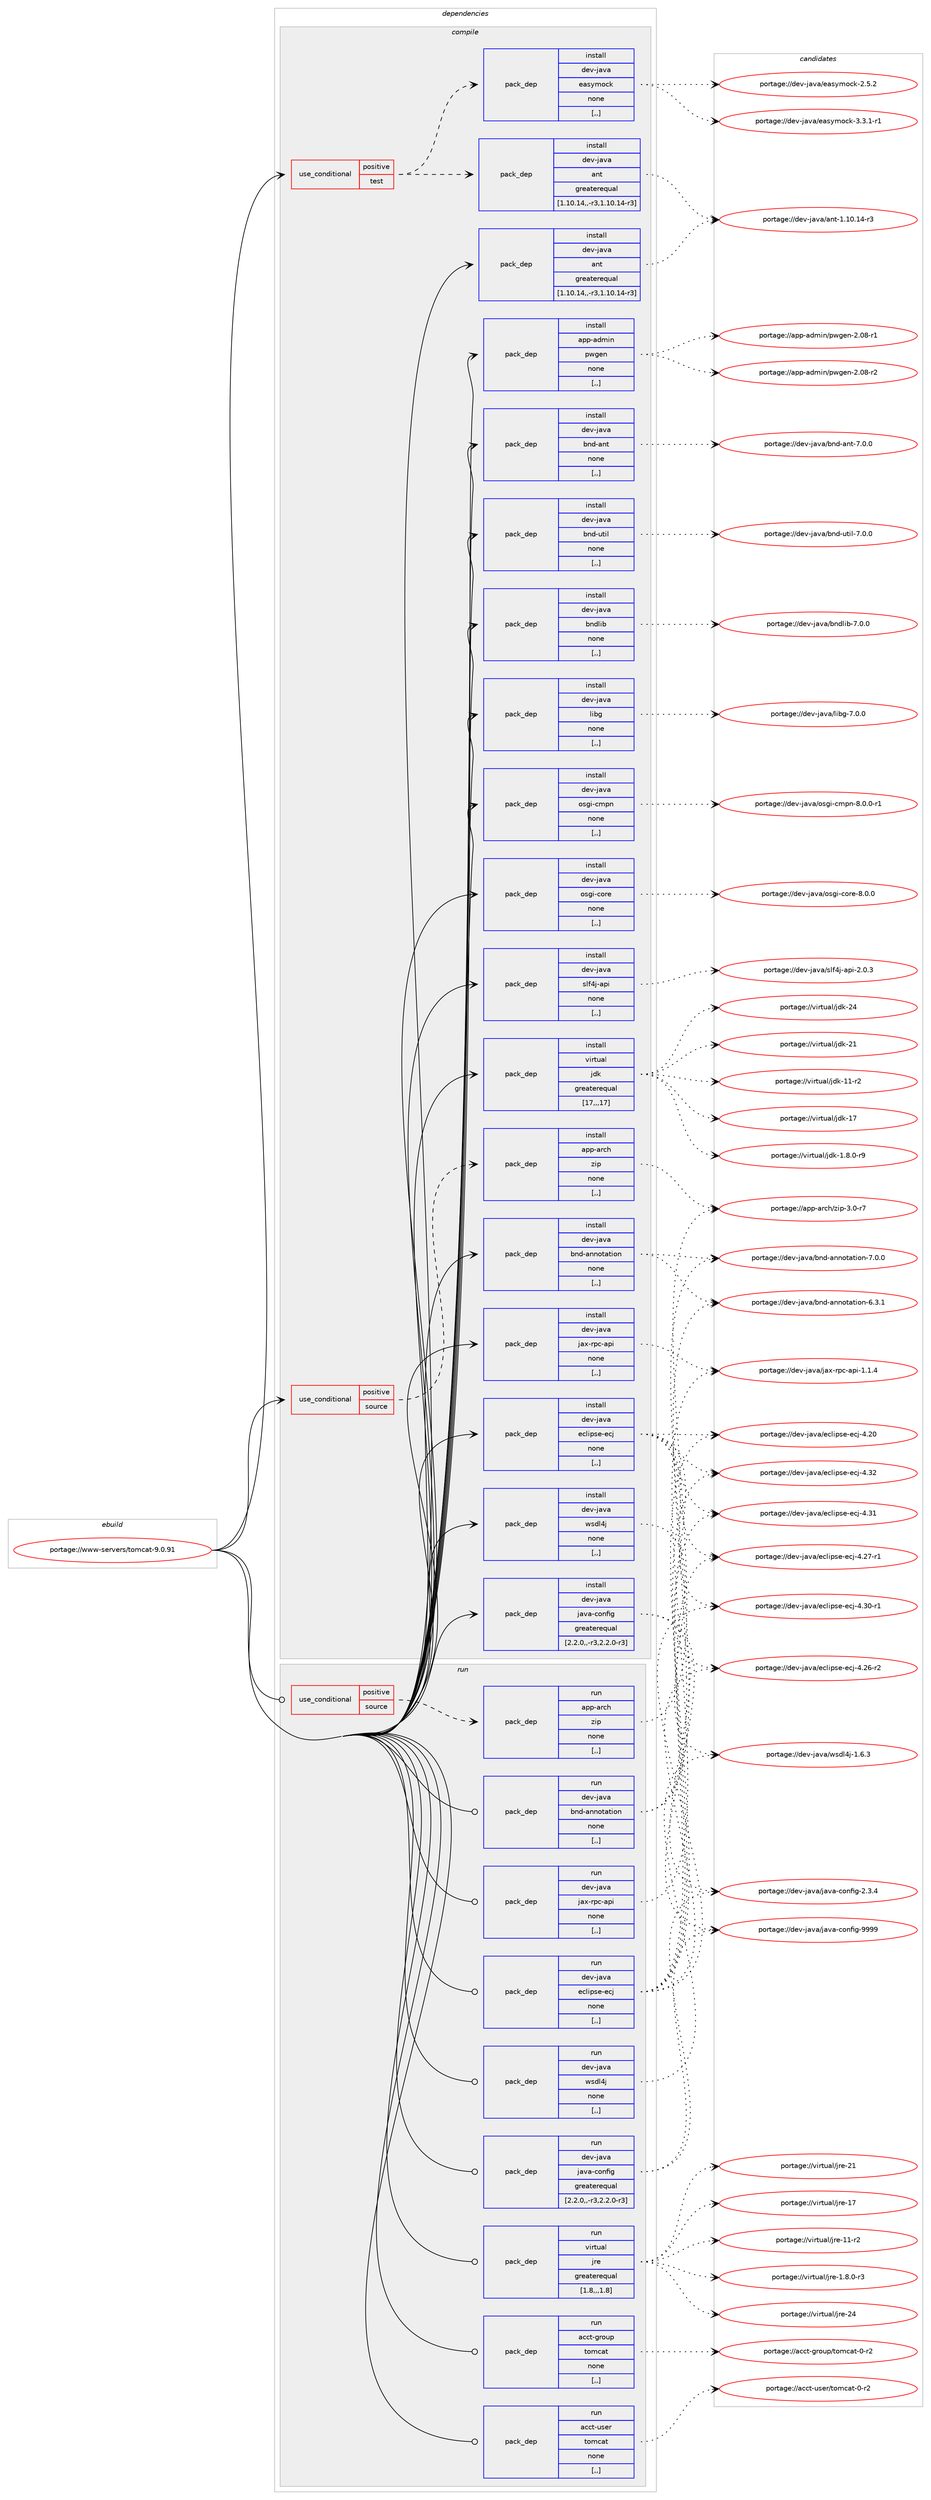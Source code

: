 digraph prolog {

# *************
# Graph options
# *************

newrank=true;
concentrate=true;
compound=true;
graph [rankdir=LR,fontname=Helvetica,fontsize=10,ranksep=1.5];#, ranksep=2.5, nodesep=0.2];
edge  [arrowhead=vee];
node  [fontname=Helvetica,fontsize=10];

# **********
# The ebuild
# **********

subgraph cluster_leftcol {
color=gray;
label=<<i>ebuild</i>>;
id [label="portage://www-servers/tomcat-9.0.91", color=red, width=4, href="../www-servers/tomcat-9.0.91.svg"];
}

# ****************
# The dependencies
# ****************

subgraph cluster_midcol {
color=gray;
label=<<i>dependencies</i>>;
subgraph cluster_compile {
fillcolor="#eeeeee";
style=filled;
label=<<i>compile</i>>;
subgraph cond121097 {
dependency454330 [label=<<TABLE BORDER="0" CELLBORDER="1" CELLSPACING="0" CELLPADDING="4"><TR><TD ROWSPAN="3" CELLPADDING="10">use_conditional</TD></TR><TR><TD>positive</TD></TR><TR><TD>source</TD></TR></TABLE>>, shape=none, color=red];
subgraph pack329856 {
dependency454331 [label=<<TABLE BORDER="0" CELLBORDER="1" CELLSPACING="0" CELLPADDING="4" WIDTH="220"><TR><TD ROWSPAN="6" CELLPADDING="30">pack_dep</TD></TR><TR><TD WIDTH="110">install</TD></TR><TR><TD>app-arch</TD></TR><TR><TD>zip</TD></TR><TR><TD>none</TD></TR><TR><TD>[,,]</TD></TR></TABLE>>, shape=none, color=blue];
}
dependency454330:e -> dependency454331:w [weight=20,style="dashed",arrowhead="vee"];
}
id:e -> dependency454330:w [weight=20,style="solid",arrowhead="vee"];
subgraph cond121098 {
dependency454332 [label=<<TABLE BORDER="0" CELLBORDER="1" CELLSPACING="0" CELLPADDING="4"><TR><TD ROWSPAN="3" CELLPADDING="10">use_conditional</TD></TR><TR><TD>positive</TD></TR><TR><TD>test</TD></TR></TABLE>>, shape=none, color=red];
subgraph pack329857 {
dependency454333 [label=<<TABLE BORDER="0" CELLBORDER="1" CELLSPACING="0" CELLPADDING="4" WIDTH="220"><TR><TD ROWSPAN="6" CELLPADDING="30">pack_dep</TD></TR><TR><TD WIDTH="110">install</TD></TR><TR><TD>dev-java</TD></TR><TR><TD>ant</TD></TR><TR><TD>greaterequal</TD></TR><TR><TD>[1.10.14,,-r3,1.10.14-r3]</TD></TR></TABLE>>, shape=none, color=blue];
}
dependency454332:e -> dependency454333:w [weight=20,style="dashed",arrowhead="vee"];
subgraph pack329858 {
dependency454334 [label=<<TABLE BORDER="0" CELLBORDER="1" CELLSPACING="0" CELLPADDING="4" WIDTH="220"><TR><TD ROWSPAN="6" CELLPADDING="30">pack_dep</TD></TR><TR><TD WIDTH="110">install</TD></TR><TR><TD>dev-java</TD></TR><TR><TD>easymock</TD></TR><TR><TD>none</TD></TR><TR><TD>[,,]</TD></TR></TABLE>>, shape=none, color=blue];
}
dependency454332:e -> dependency454334:w [weight=20,style="dashed",arrowhead="vee"];
}
id:e -> dependency454332:w [weight=20,style="solid",arrowhead="vee"];
subgraph pack329859 {
dependency454335 [label=<<TABLE BORDER="0" CELLBORDER="1" CELLSPACING="0" CELLPADDING="4" WIDTH="220"><TR><TD ROWSPAN="6" CELLPADDING="30">pack_dep</TD></TR><TR><TD WIDTH="110">install</TD></TR><TR><TD>app-admin</TD></TR><TR><TD>pwgen</TD></TR><TR><TD>none</TD></TR><TR><TD>[,,]</TD></TR></TABLE>>, shape=none, color=blue];
}
id:e -> dependency454335:w [weight=20,style="solid",arrowhead="vee"];
subgraph pack329860 {
dependency454336 [label=<<TABLE BORDER="0" CELLBORDER="1" CELLSPACING="0" CELLPADDING="4" WIDTH="220"><TR><TD ROWSPAN="6" CELLPADDING="30">pack_dep</TD></TR><TR><TD WIDTH="110">install</TD></TR><TR><TD>dev-java</TD></TR><TR><TD>ant</TD></TR><TR><TD>greaterequal</TD></TR><TR><TD>[1.10.14,,-r3,1.10.14-r3]</TD></TR></TABLE>>, shape=none, color=blue];
}
id:e -> dependency454336:w [weight=20,style="solid",arrowhead="vee"];
subgraph pack329861 {
dependency454337 [label=<<TABLE BORDER="0" CELLBORDER="1" CELLSPACING="0" CELLPADDING="4" WIDTH="220"><TR><TD ROWSPAN="6" CELLPADDING="30">pack_dep</TD></TR><TR><TD WIDTH="110">install</TD></TR><TR><TD>dev-java</TD></TR><TR><TD>bnd-annotation</TD></TR><TR><TD>none</TD></TR><TR><TD>[,,]</TD></TR></TABLE>>, shape=none, color=blue];
}
id:e -> dependency454337:w [weight=20,style="solid",arrowhead="vee"];
subgraph pack329862 {
dependency454338 [label=<<TABLE BORDER="0" CELLBORDER="1" CELLSPACING="0" CELLPADDING="4" WIDTH="220"><TR><TD ROWSPAN="6" CELLPADDING="30">pack_dep</TD></TR><TR><TD WIDTH="110">install</TD></TR><TR><TD>dev-java</TD></TR><TR><TD>bnd-ant</TD></TR><TR><TD>none</TD></TR><TR><TD>[,,]</TD></TR></TABLE>>, shape=none, color=blue];
}
id:e -> dependency454338:w [weight=20,style="solid",arrowhead="vee"];
subgraph pack329863 {
dependency454339 [label=<<TABLE BORDER="0" CELLBORDER="1" CELLSPACING="0" CELLPADDING="4" WIDTH="220"><TR><TD ROWSPAN="6" CELLPADDING="30">pack_dep</TD></TR><TR><TD WIDTH="110">install</TD></TR><TR><TD>dev-java</TD></TR><TR><TD>bnd-util</TD></TR><TR><TD>none</TD></TR><TR><TD>[,,]</TD></TR></TABLE>>, shape=none, color=blue];
}
id:e -> dependency454339:w [weight=20,style="solid",arrowhead="vee"];
subgraph pack329864 {
dependency454340 [label=<<TABLE BORDER="0" CELLBORDER="1" CELLSPACING="0" CELLPADDING="4" WIDTH="220"><TR><TD ROWSPAN="6" CELLPADDING="30">pack_dep</TD></TR><TR><TD WIDTH="110">install</TD></TR><TR><TD>dev-java</TD></TR><TR><TD>bndlib</TD></TR><TR><TD>none</TD></TR><TR><TD>[,,]</TD></TR></TABLE>>, shape=none, color=blue];
}
id:e -> dependency454340:w [weight=20,style="solid",arrowhead="vee"];
subgraph pack329865 {
dependency454341 [label=<<TABLE BORDER="0" CELLBORDER="1" CELLSPACING="0" CELLPADDING="4" WIDTH="220"><TR><TD ROWSPAN="6" CELLPADDING="30">pack_dep</TD></TR><TR><TD WIDTH="110">install</TD></TR><TR><TD>dev-java</TD></TR><TR><TD>eclipse-ecj</TD></TR><TR><TD>none</TD></TR><TR><TD>[,,]</TD></TR></TABLE>>, shape=none, color=blue];
}
id:e -> dependency454341:w [weight=20,style="solid",arrowhead="vee"];
subgraph pack329866 {
dependency454342 [label=<<TABLE BORDER="0" CELLBORDER="1" CELLSPACING="0" CELLPADDING="4" WIDTH="220"><TR><TD ROWSPAN="6" CELLPADDING="30">pack_dep</TD></TR><TR><TD WIDTH="110">install</TD></TR><TR><TD>dev-java</TD></TR><TR><TD>java-config</TD></TR><TR><TD>greaterequal</TD></TR><TR><TD>[2.2.0,,-r3,2.2.0-r3]</TD></TR></TABLE>>, shape=none, color=blue];
}
id:e -> dependency454342:w [weight=20,style="solid",arrowhead="vee"];
subgraph pack329867 {
dependency454343 [label=<<TABLE BORDER="0" CELLBORDER="1" CELLSPACING="0" CELLPADDING="4" WIDTH="220"><TR><TD ROWSPAN="6" CELLPADDING="30">pack_dep</TD></TR><TR><TD WIDTH="110">install</TD></TR><TR><TD>dev-java</TD></TR><TR><TD>jax-rpc-api</TD></TR><TR><TD>none</TD></TR><TR><TD>[,,]</TD></TR></TABLE>>, shape=none, color=blue];
}
id:e -> dependency454343:w [weight=20,style="solid",arrowhead="vee"];
subgraph pack329868 {
dependency454344 [label=<<TABLE BORDER="0" CELLBORDER="1" CELLSPACING="0" CELLPADDING="4" WIDTH="220"><TR><TD ROWSPAN="6" CELLPADDING="30">pack_dep</TD></TR><TR><TD WIDTH="110">install</TD></TR><TR><TD>dev-java</TD></TR><TR><TD>libg</TD></TR><TR><TD>none</TD></TR><TR><TD>[,,]</TD></TR></TABLE>>, shape=none, color=blue];
}
id:e -> dependency454344:w [weight=20,style="solid",arrowhead="vee"];
subgraph pack329869 {
dependency454345 [label=<<TABLE BORDER="0" CELLBORDER="1" CELLSPACING="0" CELLPADDING="4" WIDTH="220"><TR><TD ROWSPAN="6" CELLPADDING="30">pack_dep</TD></TR><TR><TD WIDTH="110">install</TD></TR><TR><TD>dev-java</TD></TR><TR><TD>osgi-cmpn</TD></TR><TR><TD>none</TD></TR><TR><TD>[,,]</TD></TR></TABLE>>, shape=none, color=blue];
}
id:e -> dependency454345:w [weight=20,style="solid",arrowhead="vee"];
subgraph pack329870 {
dependency454346 [label=<<TABLE BORDER="0" CELLBORDER="1" CELLSPACING="0" CELLPADDING="4" WIDTH="220"><TR><TD ROWSPAN="6" CELLPADDING="30">pack_dep</TD></TR><TR><TD WIDTH="110">install</TD></TR><TR><TD>dev-java</TD></TR><TR><TD>osgi-core</TD></TR><TR><TD>none</TD></TR><TR><TD>[,,]</TD></TR></TABLE>>, shape=none, color=blue];
}
id:e -> dependency454346:w [weight=20,style="solid",arrowhead="vee"];
subgraph pack329871 {
dependency454347 [label=<<TABLE BORDER="0" CELLBORDER="1" CELLSPACING="0" CELLPADDING="4" WIDTH="220"><TR><TD ROWSPAN="6" CELLPADDING="30">pack_dep</TD></TR><TR><TD WIDTH="110">install</TD></TR><TR><TD>dev-java</TD></TR><TR><TD>slf4j-api</TD></TR><TR><TD>none</TD></TR><TR><TD>[,,]</TD></TR></TABLE>>, shape=none, color=blue];
}
id:e -> dependency454347:w [weight=20,style="solid",arrowhead="vee"];
subgraph pack329872 {
dependency454348 [label=<<TABLE BORDER="0" CELLBORDER="1" CELLSPACING="0" CELLPADDING="4" WIDTH="220"><TR><TD ROWSPAN="6" CELLPADDING="30">pack_dep</TD></TR><TR><TD WIDTH="110">install</TD></TR><TR><TD>dev-java</TD></TR><TR><TD>wsdl4j</TD></TR><TR><TD>none</TD></TR><TR><TD>[,,]</TD></TR></TABLE>>, shape=none, color=blue];
}
id:e -> dependency454348:w [weight=20,style="solid",arrowhead="vee"];
subgraph pack329873 {
dependency454349 [label=<<TABLE BORDER="0" CELLBORDER="1" CELLSPACING="0" CELLPADDING="4" WIDTH="220"><TR><TD ROWSPAN="6" CELLPADDING="30">pack_dep</TD></TR><TR><TD WIDTH="110">install</TD></TR><TR><TD>virtual</TD></TR><TR><TD>jdk</TD></TR><TR><TD>greaterequal</TD></TR><TR><TD>[17,,,17]</TD></TR></TABLE>>, shape=none, color=blue];
}
id:e -> dependency454349:w [weight=20,style="solid",arrowhead="vee"];
}
subgraph cluster_compileandrun {
fillcolor="#eeeeee";
style=filled;
label=<<i>compile and run</i>>;
}
subgraph cluster_run {
fillcolor="#eeeeee";
style=filled;
label=<<i>run</i>>;
subgraph cond121099 {
dependency454350 [label=<<TABLE BORDER="0" CELLBORDER="1" CELLSPACING="0" CELLPADDING="4"><TR><TD ROWSPAN="3" CELLPADDING="10">use_conditional</TD></TR><TR><TD>positive</TD></TR><TR><TD>source</TD></TR></TABLE>>, shape=none, color=red];
subgraph pack329874 {
dependency454351 [label=<<TABLE BORDER="0" CELLBORDER="1" CELLSPACING="0" CELLPADDING="4" WIDTH="220"><TR><TD ROWSPAN="6" CELLPADDING="30">pack_dep</TD></TR><TR><TD WIDTH="110">run</TD></TR><TR><TD>app-arch</TD></TR><TR><TD>zip</TD></TR><TR><TD>none</TD></TR><TR><TD>[,,]</TD></TR></TABLE>>, shape=none, color=blue];
}
dependency454350:e -> dependency454351:w [weight=20,style="dashed",arrowhead="vee"];
}
id:e -> dependency454350:w [weight=20,style="solid",arrowhead="odot"];
subgraph pack329875 {
dependency454352 [label=<<TABLE BORDER="0" CELLBORDER="1" CELLSPACING="0" CELLPADDING="4" WIDTH="220"><TR><TD ROWSPAN="6" CELLPADDING="30">pack_dep</TD></TR><TR><TD WIDTH="110">run</TD></TR><TR><TD>acct-group</TD></TR><TR><TD>tomcat</TD></TR><TR><TD>none</TD></TR><TR><TD>[,,]</TD></TR></TABLE>>, shape=none, color=blue];
}
id:e -> dependency454352:w [weight=20,style="solid",arrowhead="odot"];
subgraph pack329876 {
dependency454353 [label=<<TABLE BORDER="0" CELLBORDER="1" CELLSPACING="0" CELLPADDING="4" WIDTH="220"><TR><TD ROWSPAN="6" CELLPADDING="30">pack_dep</TD></TR><TR><TD WIDTH="110">run</TD></TR><TR><TD>acct-user</TD></TR><TR><TD>tomcat</TD></TR><TR><TD>none</TD></TR><TR><TD>[,,]</TD></TR></TABLE>>, shape=none, color=blue];
}
id:e -> dependency454353:w [weight=20,style="solid",arrowhead="odot"];
subgraph pack329877 {
dependency454354 [label=<<TABLE BORDER="0" CELLBORDER="1" CELLSPACING="0" CELLPADDING="4" WIDTH="220"><TR><TD ROWSPAN="6" CELLPADDING="30">pack_dep</TD></TR><TR><TD WIDTH="110">run</TD></TR><TR><TD>dev-java</TD></TR><TR><TD>bnd-annotation</TD></TR><TR><TD>none</TD></TR><TR><TD>[,,]</TD></TR></TABLE>>, shape=none, color=blue];
}
id:e -> dependency454354:w [weight=20,style="solid",arrowhead="odot"];
subgraph pack329878 {
dependency454355 [label=<<TABLE BORDER="0" CELLBORDER="1" CELLSPACING="0" CELLPADDING="4" WIDTH="220"><TR><TD ROWSPAN="6" CELLPADDING="30">pack_dep</TD></TR><TR><TD WIDTH="110">run</TD></TR><TR><TD>dev-java</TD></TR><TR><TD>eclipse-ecj</TD></TR><TR><TD>none</TD></TR><TR><TD>[,,]</TD></TR></TABLE>>, shape=none, color=blue];
}
id:e -> dependency454355:w [weight=20,style="solid",arrowhead="odot"];
subgraph pack329879 {
dependency454356 [label=<<TABLE BORDER="0" CELLBORDER="1" CELLSPACING="0" CELLPADDING="4" WIDTH="220"><TR><TD ROWSPAN="6" CELLPADDING="30">pack_dep</TD></TR><TR><TD WIDTH="110">run</TD></TR><TR><TD>dev-java</TD></TR><TR><TD>java-config</TD></TR><TR><TD>greaterequal</TD></TR><TR><TD>[2.2.0,,-r3,2.2.0-r3]</TD></TR></TABLE>>, shape=none, color=blue];
}
id:e -> dependency454356:w [weight=20,style="solid",arrowhead="odot"];
subgraph pack329880 {
dependency454357 [label=<<TABLE BORDER="0" CELLBORDER="1" CELLSPACING="0" CELLPADDING="4" WIDTH="220"><TR><TD ROWSPAN="6" CELLPADDING="30">pack_dep</TD></TR><TR><TD WIDTH="110">run</TD></TR><TR><TD>dev-java</TD></TR><TR><TD>jax-rpc-api</TD></TR><TR><TD>none</TD></TR><TR><TD>[,,]</TD></TR></TABLE>>, shape=none, color=blue];
}
id:e -> dependency454357:w [weight=20,style="solid",arrowhead="odot"];
subgraph pack329881 {
dependency454358 [label=<<TABLE BORDER="0" CELLBORDER="1" CELLSPACING="0" CELLPADDING="4" WIDTH="220"><TR><TD ROWSPAN="6" CELLPADDING="30">pack_dep</TD></TR><TR><TD WIDTH="110">run</TD></TR><TR><TD>dev-java</TD></TR><TR><TD>wsdl4j</TD></TR><TR><TD>none</TD></TR><TR><TD>[,,]</TD></TR></TABLE>>, shape=none, color=blue];
}
id:e -> dependency454358:w [weight=20,style="solid",arrowhead="odot"];
subgraph pack329882 {
dependency454359 [label=<<TABLE BORDER="0" CELLBORDER="1" CELLSPACING="0" CELLPADDING="4" WIDTH="220"><TR><TD ROWSPAN="6" CELLPADDING="30">pack_dep</TD></TR><TR><TD WIDTH="110">run</TD></TR><TR><TD>virtual</TD></TR><TR><TD>jre</TD></TR><TR><TD>greaterequal</TD></TR><TR><TD>[1.8,,,1.8]</TD></TR></TABLE>>, shape=none, color=blue];
}
id:e -> dependency454359:w [weight=20,style="solid",arrowhead="odot"];
}
}

# **************
# The candidates
# **************

subgraph cluster_choices {
rank=same;
color=gray;
label=<<i>candidates</i>>;

subgraph choice329856 {
color=black;
nodesep=1;
choice9711211245971149910447122105112455146484511455 [label="portage://app-arch/zip-3.0-r7", color=red, width=4,href="../app-arch/zip-3.0-r7.svg"];
dependency454331:e -> choice9711211245971149910447122105112455146484511455:w [style=dotted,weight="100"];
}
subgraph choice329857 {
color=black;
nodesep=1;
choice100101118451069711897479711011645494649484649524511451 [label="portage://dev-java/ant-1.10.14-r3", color=red, width=4,href="../dev-java/ant-1.10.14-r3.svg"];
dependency454333:e -> choice100101118451069711897479711011645494649484649524511451:w [style=dotted,weight="100"];
}
subgraph choice329858 {
color=black;
nodesep=1;
choice1001011184510697118974710197115121109111991074551465146494511449 [label="portage://dev-java/easymock-3.3.1-r1", color=red, width=4,href="../dev-java/easymock-3.3.1-r1.svg"];
choice100101118451069711897471019711512110911199107455046534650 [label="portage://dev-java/easymock-2.5.2", color=red, width=4,href="../dev-java/easymock-2.5.2.svg"];
dependency454334:e -> choice1001011184510697118974710197115121109111991074551465146494511449:w [style=dotted,weight="100"];
dependency454334:e -> choice100101118451069711897471019711512110911199107455046534650:w [style=dotted,weight="100"];
}
subgraph choice329859 {
color=black;
nodesep=1;
choice9711211245971001091051104711211910310111045504648564511450 [label="portage://app-admin/pwgen-2.08-r2", color=red, width=4,href="../app-admin/pwgen-2.08-r2.svg"];
choice9711211245971001091051104711211910310111045504648564511449 [label="portage://app-admin/pwgen-2.08-r1", color=red, width=4,href="../app-admin/pwgen-2.08-r1.svg"];
dependency454335:e -> choice9711211245971001091051104711211910310111045504648564511450:w [style=dotted,weight="100"];
dependency454335:e -> choice9711211245971001091051104711211910310111045504648564511449:w [style=dotted,weight="100"];
}
subgraph choice329860 {
color=black;
nodesep=1;
choice100101118451069711897479711011645494649484649524511451 [label="portage://dev-java/ant-1.10.14-r3", color=red, width=4,href="../dev-java/ant-1.10.14-r3.svg"];
dependency454336:e -> choice100101118451069711897479711011645494649484649524511451:w [style=dotted,weight="100"];
}
subgraph choice329861 {
color=black;
nodesep=1;
choice1001011184510697118974798110100459711011011111697116105111110455546484648 [label="portage://dev-java/bnd-annotation-7.0.0", color=red, width=4,href="../dev-java/bnd-annotation-7.0.0.svg"];
choice1001011184510697118974798110100459711011011111697116105111110455446514649 [label="portage://dev-java/bnd-annotation-6.3.1", color=red, width=4,href="../dev-java/bnd-annotation-6.3.1.svg"];
dependency454337:e -> choice1001011184510697118974798110100459711011011111697116105111110455546484648:w [style=dotted,weight="100"];
dependency454337:e -> choice1001011184510697118974798110100459711011011111697116105111110455446514649:w [style=dotted,weight="100"];
}
subgraph choice329862 {
color=black;
nodesep=1;
choice10010111845106971189747981101004597110116455546484648 [label="portage://dev-java/bnd-ant-7.0.0", color=red, width=4,href="../dev-java/bnd-ant-7.0.0.svg"];
dependency454338:e -> choice10010111845106971189747981101004597110116455546484648:w [style=dotted,weight="100"];
}
subgraph choice329863 {
color=black;
nodesep=1;
choice100101118451069711897479811010045117116105108455546484648 [label="portage://dev-java/bnd-util-7.0.0", color=red, width=4,href="../dev-java/bnd-util-7.0.0.svg"];
dependency454339:e -> choice100101118451069711897479811010045117116105108455546484648:w [style=dotted,weight="100"];
}
subgraph choice329864 {
color=black;
nodesep=1;
choice100101118451069711897479811010010810598455546484648 [label="portage://dev-java/bndlib-7.0.0", color=red, width=4,href="../dev-java/bndlib-7.0.0.svg"];
dependency454340:e -> choice100101118451069711897479811010010810598455546484648:w [style=dotted,weight="100"];
}
subgraph choice329865 {
color=black;
nodesep=1;
choice100101118451069711897471019910810511211510145101991064552465150 [label="portage://dev-java/eclipse-ecj-4.32", color=red, width=4,href="../dev-java/eclipse-ecj-4.32.svg"];
choice100101118451069711897471019910810511211510145101991064552465149 [label="portage://dev-java/eclipse-ecj-4.31", color=red, width=4,href="../dev-java/eclipse-ecj-4.31.svg"];
choice1001011184510697118974710199108105112115101451019910645524651484511449 [label="portage://dev-java/eclipse-ecj-4.30-r1", color=red, width=4,href="../dev-java/eclipse-ecj-4.30-r1.svg"];
choice1001011184510697118974710199108105112115101451019910645524650554511449 [label="portage://dev-java/eclipse-ecj-4.27-r1", color=red, width=4,href="../dev-java/eclipse-ecj-4.27-r1.svg"];
choice1001011184510697118974710199108105112115101451019910645524650544511450 [label="portage://dev-java/eclipse-ecj-4.26-r2", color=red, width=4,href="../dev-java/eclipse-ecj-4.26-r2.svg"];
choice100101118451069711897471019910810511211510145101991064552465048 [label="portage://dev-java/eclipse-ecj-4.20", color=red, width=4,href="../dev-java/eclipse-ecj-4.20.svg"];
dependency454341:e -> choice100101118451069711897471019910810511211510145101991064552465150:w [style=dotted,weight="100"];
dependency454341:e -> choice100101118451069711897471019910810511211510145101991064552465149:w [style=dotted,weight="100"];
dependency454341:e -> choice1001011184510697118974710199108105112115101451019910645524651484511449:w [style=dotted,weight="100"];
dependency454341:e -> choice1001011184510697118974710199108105112115101451019910645524650554511449:w [style=dotted,weight="100"];
dependency454341:e -> choice1001011184510697118974710199108105112115101451019910645524650544511450:w [style=dotted,weight="100"];
dependency454341:e -> choice100101118451069711897471019910810511211510145101991064552465048:w [style=dotted,weight="100"];
}
subgraph choice329866 {
color=black;
nodesep=1;
choice10010111845106971189747106971189745991111101021051034557575757 [label="portage://dev-java/java-config-9999", color=red, width=4,href="../dev-java/java-config-9999.svg"];
choice1001011184510697118974710697118974599111110102105103455046514652 [label="portage://dev-java/java-config-2.3.4", color=red, width=4,href="../dev-java/java-config-2.3.4.svg"];
dependency454342:e -> choice10010111845106971189747106971189745991111101021051034557575757:w [style=dotted,weight="100"];
dependency454342:e -> choice1001011184510697118974710697118974599111110102105103455046514652:w [style=dotted,weight="100"];
}
subgraph choice329867 {
color=black;
nodesep=1;
choice100101118451069711897471069712045114112994597112105454946494652 [label="portage://dev-java/jax-rpc-api-1.1.4", color=red, width=4,href="../dev-java/jax-rpc-api-1.1.4.svg"];
dependency454343:e -> choice100101118451069711897471069712045114112994597112105454946494652:w [style=dotted,weight="100"];
}
subgraph choice329868 {
color=black;
nodesep=1;
choice1001011184510697118974710810598103455546484648 [label="portage://dev-java/libg-7.0.0", color=red, width=4,href="../dev-java/libg-7.0.0.svg"];
dependency454344:e -> choice1001011184510697118974710810598103455546484648:w [style=dotted,weight="100"];
}
subgraph choice329869 {
color=black;
nodesep=1;
choice1001011184510697118974711111510310545991091121104556464846484511449 [label="portage://dev-java/osgi-cmpn-8.0.0-r1", color=red, width=4,href="../dev-java/osgi-cmpn-8.0.0-r1.svg"];
dependency454345:e -> choice1001011184510697118974711111510310545991091121104556464846484511449:w [style=dotted,weight="100"];
}
subgraph choice329870 {
color=black;
nodesep=1;
choice100101118451069711897471111151031054599111114101455646484648 [label="portage://dev-java/osgi-core-8.0.0", color=red, width=4,href="../dev-java/osgi-core-8.0.0.svg"];
dependency454346:e -> choice100101118451069711897471111151031054599111114101455646484648:w [style=dotted,weight="100"];
}
subgraph choice329871 {
color=black;
nodesep=1;
choice10010111845106971189747115108102521064597112105455046484651 [label="portage://dev-java/slf4j-api-2.0.3", color=red, width=4,href="../dev-java/slf4j-api-2.0.3.svg"];
dependency454347:e -> choice10010111845106971189747115108102521064597112105455046484651:w [style=dotted,weight="100"];
}
subgraph choice329872 {
color=black;
nodesep=1;
choice1001011184510697118974711911510010852106454946544651 [label="portage://dev-java/wsdl4j-1.6.3", color=red, width=4,href="../dev-java/wsdl4j-1.6.3.svg"];
dependency454348:e -> choice1001011184510697118974711911510010852106454946544651:w [style=dotted,weight="100"];
}
subgraph choice329873 {
color=black;
nodesep=1;
choice1181051141161179710847106100107455052 [label="portage://virtual/jdk-24", color=red, width=4,href="../virtual/jdk-24.svg"];
choice1181051141161179710847106100107455049 [label="portage://virtual/jdk-21", color=red, width=4,href="../virtual/jdk-21.svg"];
choice1181051141161179710847106100107454955 [label="portage://virtual/jdk-17", color=red, width=4,href="../virtual/jdk-17.svg"];
choice11810511411611797108471061001074549494511450 [label="portage://virtual/jdk-11-r2", color=red, width=4,href="../virtual/jdk-11-r2.svg"];
choice11810511411611797108471061001074549465646484511457 [label="portage://virtual/jdk-1.8.0-r9", color=red, width=4,href="../virtual/jdk-1.8.0-r9.svg"];
dependency454349:e -> choice1181051141161179710847106100107455052:w [style=dotted,weight="100"];
dependency454349:e -> choice1181051141161179710847106100107455049:w [style=dotted,weight="100"];
dependency454349:e -> choice1181051141161179710847106100107454955:w [style=dotted,weight="100"];
dependency454349:e -> choice11810511411611797108471061001074549494511450:w [style=dotted,weight="100"];
dependency454349:e -> choice11810511411611797108471061001074549465646484511457:w [style=dotted,weight="100"];
}
subgraph choice329874 {
color=black;
nodesep=1;
choice9711211245971149910447122105112455146484511455 [label="portage://app-arch/zip-3.0-r7", color=red, width=4,href="../app-arch/zip-3.0-r7.svg"];
dependency454351:e -> choice9711211245971149910447122105112455146484511455:w [style=dotted,weight="100"];
}
subgraph choice329875 {
color=black;
nodesep=1;
choice9799991164510311411111711247116111109999711645484511450 [label="portage://acct-group/tomcat-0-r2", color=red, width=4,href="../acct-group/tomcat-0-r2.svg"];
dependency454352:e -> choice9799991164510311411111711247116111109999711645484511450:w [style=dotted,weight="100"];
}
subgraph choice329876 {
color=black;
nodesep=1;
choice9799991164511711510111447116111109999711645484511450 [label="portage://acct-user/tomcat-0-r2", color=red, width=4,href="../acct-user/tomcat-0-r2.svg"];
dependency454353:e -> choice9799991164511711510111447116111109999711645484511450:w [style=dotted,weight="100"];
}
subgraph choice329877 {
color=black;
nodesep=1;
choice1001011184510697118974798110100459711011011111697116105111110455546484648 [label="portage://dev-java/bnd-annotation-7.0.0", color=red, width=4,href="../dev-java/bnd-annotation-7.0.0.svg"];
choice1001011184510697118974798110100459711011011111697116105111110455446514649 [label="portage://dev-java/bnd-annotation-6.3.1", color=red, width=4,href="../dev-java/bnd-annotation-6.3.1.svg"];
dependency454354:e -> choice1001011184510697118974798110100459711011011111697116105111110455546484648:w [style=dotted,weight="100"];
dependency454354:e -> choice1001011184510697118974798110100459711011011111697116105111110455446514649:w [style=dotted,weight="100"];
}
subgraph choice329878 {
color=black;
nodesep=1;
choice100101118451069711897471019910810511211510145101991064552465150 [label="portage://dev-java/eclipse-ecj-4.32", color=red, width=4,href="../dev-java/eclipse-ecj-4.32.svg"];
choice100101118451069711897471019910810511211510145101991064552465149 [label="portage://dev-java/eclipse-ecj-4.31", color=red, width=4,href="../dev-java/eclipse-ecj-4.31.svg"];
choice1001011184510697118974710199108105112115101451019910645524651484511449 [label="portage://dev-java/eclipse-ecj-4.30-r1", color=red, width=4,href="../dev-java/eclipse-ecj-4.30-r1.svg"];
choice1001011184510697118974710199108105112115101451019910645524650554511449 [label="portage://dev-java/eclipse-ecj-4.27-r1", color=red, width=4,href="../dev-java/eclipse-ecj-4.27-r1.svg"];
choice1001011184510697118974710199108105112115101451019910645524650544511450 [label="portage://dev-java/eclipse-ecj-4.26-r2", color=red, width=4,href="../dev-java/eclipse-ecj-4.26-r2.svg"];
choice100101118451069711897471019910810511211510145101991064552465048 [label="portage://dev-java/eclipse-ecj-4.20", color=red, width=4,href="../dev-java/eclipse-ecj-4.20.svg"];
dependency454355:e -> choice100101118451069711897471019910810511211510145101991064552465150:w [style=dotted,weight="100"];
dependency454355:e -> choice100101118451069711897471019910810511211510145101991064552465149:w [style=dotted,weight="100"];
dependency454355:e -> choice1001011184510697118974710199108105112115101451019910645524651484511449:w [style=dotted,weight="100"];
dependency454355:e -> choice1001011184510697118974710199108105112115101451019910645524650554511449:w [style=dotted,weight="100"];
dependency454355:e -> choice1001011184510697118974710199108105112115101451019910645524650544511450:w [style=dotted,weight="100"];
dependency454355:e -> choice100101118451069711897471019910810511211510145101991064552465048:w [style=dotted,weight="100"];
}
subgraph choice329879 {
color=black;
nodesep=1;
choice10010111845106971189747106971189745991111101021051034557575757 [label="portage://dev-java/java-config-9999", color=red, width=4,href="../dev-java/java-config-9999.svg"];
choice1001011184510697118974710697118974599111110102105103455046514652 [label="portage://dev-java/java-config-2.3.4", color=red, width=4,href="../dev-java/java-config-2.3.4.svg"];
dependency454356:e -> choice10010111845106971189747106971189745991111101021051034557575757:w [style=dotted,weight="100"];
dependency454356:e -> choice1001011184510697118974710697118974599111110102105103455046514652:w [style=dotted,weight="100"];
}
subgraph choice329880 {
color=black;
nodesep=1;
choice100101118451069711897471069712045114112994597112105454946494652 [label="portage://dev-java/jax-rpc-api-1.1.4", color=red, width=4,href="../dev-java/jax-rpc-api-1.1.4.svg"];
dependency454357:e -> choice100101118451069711897471069712045114112994597112105454946494652:w [style=dotted,weight="100"];
}
subgraph choice329881 {
color=black;
nodesep=1;
choice1001011184510697118974711911510010852106454946544651 [label="portage://dev-java/wsdl4j-1.6.3", color=red, width=4,href="../dev-java/wsdl4j-1.6.3.svg"];
dependency454358:e -> choice1001011184510697118974711911510010852106454946544651:w [style=dotted,weight="100"];
}
subgraph choice329882 {
color=black;
nodesep=1;
choice1181051141161179710847106114101455052 [label="portage://virtual/jre-24", color=red, width=4,href="../virtual/jre-24.svg"];
choice1181051141161179710847106114101455049 [label="portage://virtual/jre-21", color=red, width=4,href="../virtual/jre-21.svg"];
choice1181051141161179710847106114101454955 [label="portage://virtual/jre-17", color=red, width=4,href="../virtual/jre-17.svg"];
choice11810511411611797108471061141014549494511450 [label="portage://virtual/jre-11-r2", color=red, width=4,href="../virtual/jre-11-r2.svg"];
choice11810511411611797108471061141014549465646484511451 [label="portage://virtual/jre-1.8.0-r3", color=red, width=4,href="../virtual/jre-1.8.0-r3.svg"];
dependency454359:e -> choice1181051141161179710847106114101455052:w [style=dotted,weight="100"];
dependency454359:e -> choice1181051141161179710847106114101455049:w [style=dotted,weight="100"];
dependency454359:e -> choice1181051141161179710847106114101454955:w [style=dotted,weight="100"];
dependency454359:e -> choice11810511411611797108471061141014549494511450:w [style=dotted,weight="100"];
dependency454359:e -> choice11810511411611797108471061141014549465646484511451:w [style=dotted,weight="100"];
}
}

}

